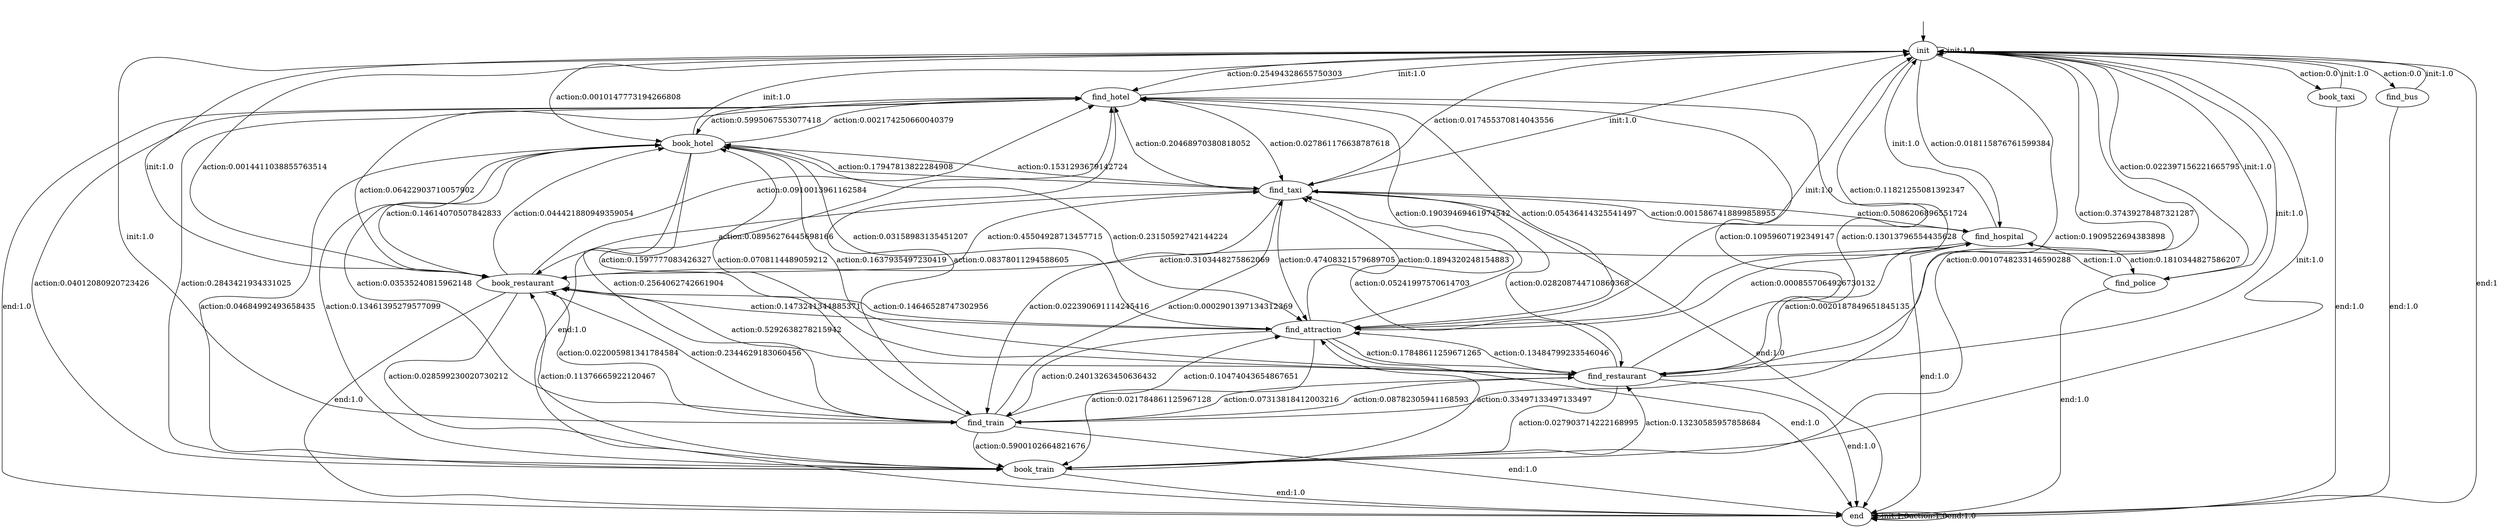 digraph learned_mdp {
s0 [label="init"];
s1 [label="find_hotel"];
s2 [label="book_hotel"];
s3 [label="find_train"];
s4 [label="book_train"];
s5 [label="find_attraction"];
s6 [label="find_restaurant"];
s7 [label="book_restaurant"];
s8 [label="find_hospital"];
s9 [label="book_taxi"];
s10 [label="find_taxi"];
s11 [label="find_bus"];
s12 [label="find_police"];
s13 [label="end"];
s0 -> s0  [label="init:1.0"];
s0 -> s1  [label="action:0.25494328655750303"];
s0 -> s2  [label="action:0.0010147773194266808"];
s0 -> s3  [label="action:0.1909522694383898"];
s0 -> s4  [label="action:0.0010748233146590288"];
s0 -> s5  [label="action:0.11821255081392347"];
s0 -> s6  [label="action:0.37439278487321287"];
s0 -> s7  [label="action:0.0014411038855763514"];
s0 -> s8  [label="action:0.018115876761599384"];
s0 -> s9  [label="action:0.0"];
s0 -> s10  [label="action:0.017455370814043556"];
s0 -> s11  [label="action:0.0"];
s0 -> s12  [label="action:0.022397156221665795"];
s0 -> s13  [label="end:1"];
s1 -> s0  [label="init:1.0"];
s1 -> s2  [label="action:0.5995067553077418"];
s1 -> s3  [label="action:0.08378011294588605"];
s1 -> s4  [label="action:0.04012080920723426"];
s1 -> s5  [label="action:0.05436414325541497"];
s1 -> s6  [label="action:0.13013796554435628"];
s1 -> s7  [label="action:0.06422903710057902"];
s1 -> s10  [label="action:0.027861176638787618"];
s1 -> s13 [label="end:1.0"];
s2 -> s0  [label="init:1.0"];
s2 -> s1  [label="action:0.002174250660040379"];
s2 -> s3  [label="action:0.2564062742661904"];
s2 -> s4  [label="action:0.04684992493658435"];
s2 -> s5  [label="action:0.23150592742144224"];
s2 -> s6  [label="action:0.1637935497230419"];
s2 -> s7  [label="action:0.14614070507842833"];
s2 -> s10  [label="action:0.1531293679142724"];
s2 -> s13 [label="end:1.0"];
s3 -> s0  [label="init:1.0"];
s3 -> s1  [label="action:0.1597777083426327"];
s3 -> s2  [label="action:0.03535240815962148"];
s3 -> s4  [label="action:0.5900102664821676"];
s3 -> s5  [label="action:0.10474043654867651"];
s3 -> s6  [label="action:0.08782305941168593"];
s3 -> s7  [label="action:0.022005981341784584"];
s3 -> s10  [label="action:0.0002901397134312369"];
s3 -> s13 [label="end:1.0"];
s4 -> s0  [label="init:1.0"];
s4 -> s1  [label="action:0.2843421934331025"];
s4 -> s2  [label="action:0.13461395279577099"];
s4 -> s5  [label="action:0.33497133497133497"];
s4 -> s6  [label="action:0.13230585957858684"];
s4 -> s7  [label="action:0.11376665922120467"];
s4 -> s13 [label="end:1.0"];
s5 -> s0  [label="init:1.0"];
s5 -> s1  [label="action:0.19039469461974542"];
s5 -> s2  [label="action:0.03158983135451207"];
s5 -> s3  [label="action:0.24013263450636432"];
s5 -> s4  [label="action:0.021784861125967128"];
s5 -> s6  [label="action:0.17848611259671265"];
s5 -> s7  [label="action:0.1473241344885371"];
s5 -> s8  [label="action:0.0008557064926730132"];
s5 -> s10  [label="action:0.1894320248154883"];
s5 -> s13 [label="end:1.0"];
s6 -> s0  [label="init:1.0"];
s6 -> s1  [label="action:0.10959607192349147"];
s6 -> s2  [label="action:0.0708114489059212"];
s6 -> s3  [label="action:0.07313818412003216"];
s6 -> s4  [label="action:0.027903714222168995"];
s6 -> s5  [label="action:0.13484799233546046"];
s6 -> s7  [label="action:0.5292638278215942"];
s6 -> s8  [label="action:0.0020187849651845135"];
s6 -> s10  [label="action:0.05241997570614703"];
s6 -> s13 [label="end:1.0"];
s7 -> s0  [label="init:1.0"];
s7 -> s1  [label="action:0.0910013961162584"];
s7 -> s2  [label="action:0.044421880949359054"];
s7 -> s3  [label="action:0.2344629183060456"];
s7 -> s4  [label="action:0.028599230020730212"];
s7 -> s5  [label="action:0.14646528747302956"];
s7 -> s10  [label="action:0.45504928713457715"];
s7 -> s13 [label="end:1.0"];
s8 -> s0  [label="init:1.0"];
s8 -> s7  [label="action:0.3103448275862069"];
s8 -> s10  [label="action:0.5086206896551724"];
s8 -> s12  [label="action:0.1810344827586207"];
s8 -> s13 [label="end:1.0"];
s9 -> s0  [label="init:1.0"];
s9 -> s13 [label="end:1.0"];
s10 -> s0  [label="init:1.0"];
s10 -> s1  [label="action:0.20468970380818052"];
s10 -> s2  [label="action:0.17947813822284908"];
s10 -> s3  [label="action:0.022390691114245416"];
s10 -> s5  [label="action:0.47408321579689705"];
s10 -> s6  [label="action:0.028208744710860368"];
s10 -> s7  [label="action:0.08956276445698166"];
s10 -> s8  [label="action:0.0015867418899858955"];
s10 -> s13 [label="end:1.0"];
s11 -> s0  [label="init:1.0"];
s11 -> s13 [label="end:1.0"];
s12 -> s0  [label="init:1.0"];
s12 -> s8  [label="action:1.0"];
s12 -> s13 [label="end:1.0"];
s13 -> s13 [label="init:1.0"];
s13 -> s13  [label="action:1.0"];
s13 -> s13  [label="end:1.0"];
__start0 [label="", shape=none];
__start0 -> s0  [label=""];
}